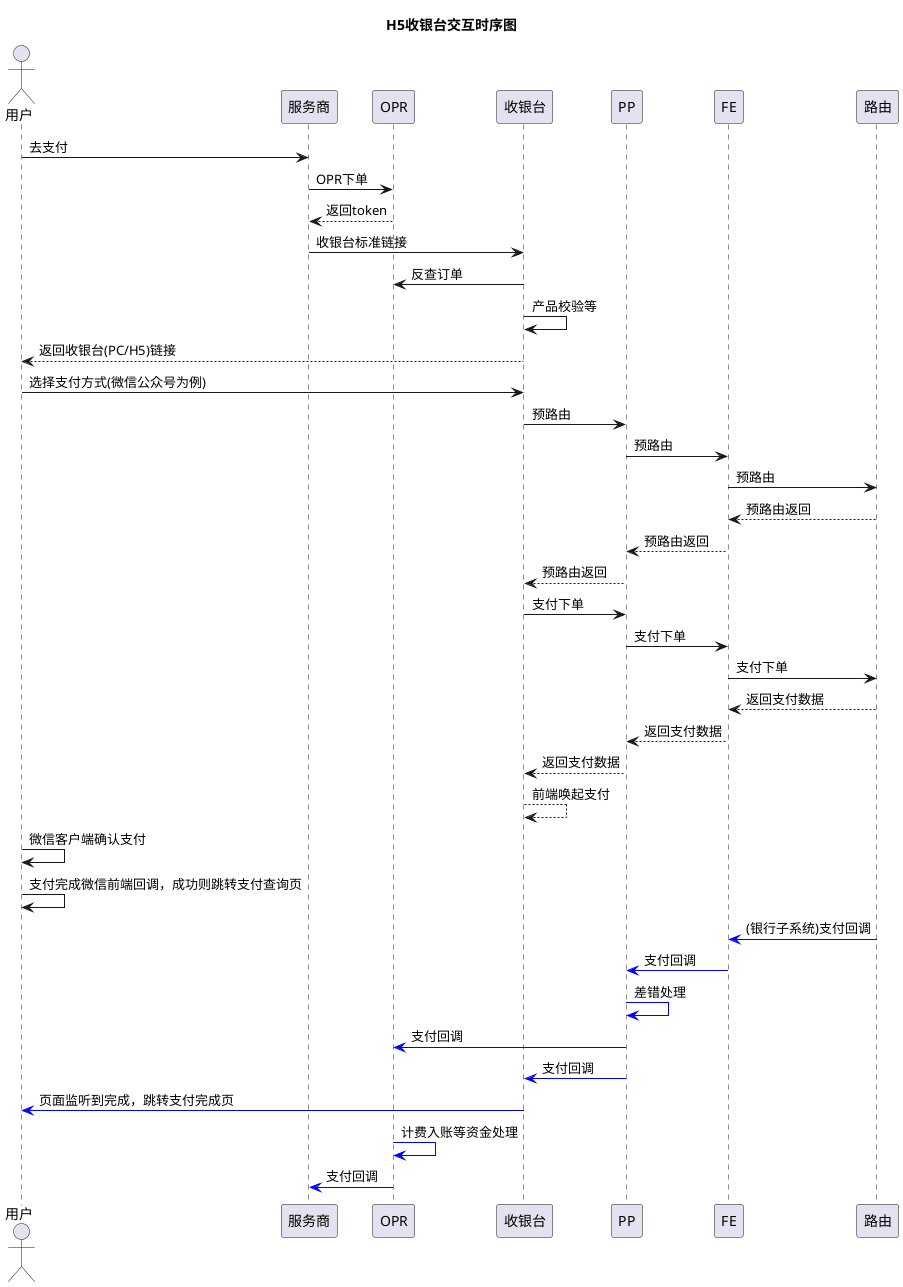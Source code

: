 
@startuml
title H5收银台交互时序图
actor 用户
"用户" -> "服务商" : 去支付
"服务商" -> "OPR" : OPR下单
"OPR" --> "服务商" : 返回token
"服务商" -> "收银台" : 收银台标准链接
"收银台" -> "OPR" : 反查订单
"收银台" -> "收银台" : 产品校验等
"收银台" --> "用户" : 返回收银台(PC/H5)链接

"用户" -> "收银台" : 选择支付方式(微信公众号为例)
"收银台" -> "PP" : 预路由
"PP" -> "FE" : 预路由
"FE" -> "路由" : 预路由
"路由" --> "FE" : 预路由返回
"FE" --> "PP" : 预路由返回
"PP" --> "收银台" : 预路由返回
"收银台" -> "PP" : 支付下单
"PP" -> "FE" : 支付下单
"FE" -> "路由" : 支付下单
"路由" --> "FE" : 返回支付数据
"FE" --> "PP" : 返回支付数据
"PP" --> "收银台" : 返回支付数据
"收银台" --> "收银台" : 前端唤起支付
"用户" -> "用户" : 微信客户端确认支付
"用户" -> "用户" : 支付完成微信前端回调，成功则跳转支付查询页


"路由" -[#blue]> "FE" : (银行子系统)支付回调
"FE" -[#blue]> "PP" : 支付回调
"PP" -[#blue]> "PP" : 差错处理
"PP" -[#blue]> "OPR" : 支付回调
"PP" -[#blue]> "收银台" : 支付回调
"收银台" -[#blue]> "用户" : 页面监听到完成，跳转支付完成页
"OPR" -[#blue]> "OPR" : 计费入账等资金处理
"OPR" -[#blue]> "服务商" : 支付回调
@enduml

@startuml
title 聚合支付API交互时序图
actor 服务商
"服务商" -> "OPR" : OPR下单
"服务商" -> "API收银台" : 支付下单
"API收银台" -> "OPR" : 反查订单
"API收银台" -> "API收银台" : 产品校验等
"API收银台" -> "PP" : (公众号、小程序、生活号)预路由
"PP" -> "FE" : 预路由
"FE" -[#red]> "FE" : 粉丝路由等新零售需求
"FE" -> "路由" : 预路由
"路由" --> "FE" : 预路由返回
"FE" --> "PP" : 预路由返回
"PP" --> "API收银台" : 预路由返回
"API收银台" -> "PP" : 支付下单
"PP" -> "FE" : 支付下单
"FE" -[#red]> "FE" : (无预路由的支付方式)\n粉丝路由等新零售需求
"FE" -> "路由" : 支付下单
"路由" -[#blue]> "FE" : (银行子系统)支付回调
"FE" -[#blue]> "PP" : 支付回调
"PP" -[#blue]> "PP" : 差错处理
"PP" -[#blue]> "OPR" : 支付回调
"OPR" -[#blue]> "OPR" : 计费入账等资金处理
"OPR" -[#blue]> "服务商" : 支付回调
@enduml



=========新零售API收银台
@startuml
actor 服务商
"服务商" -> "新零售" : 支付下单
"新零售" -> "新零售" : 行业线个性化业务
"新零售" -> "中台支付系统" : 支付下单
"中台支付系统" -> "OPR" : 交易下单
"OPR" --> "中台支付系统" : 交易下单返回
"中台支付系统" -> "路由通道" : 支付下单
"路由通道" --> "中台支付系统" : 返回下单结果
"中台支付系统" --> "新零售" : 返回下单结果
"新零售" --> "服务商" : 返回下单结果

"路由通道" -[#blue]> "中台支付系统" : 支付回调
"中台支付系统" -[#blue]> "OPR" : 支付回调
"中台支付系统" -[#blue]> "新零售" : 支付回调(同步状态)
"OPR" -[#blue]> "OPR" : 计费入账等资金处理
"OPR" -[#blue]> "服务商" : 支付回调
@enduml


============1期：粉丝路由解耦

@startuml
title  新零售入网：重复进件业务时序图（同步到FE）
actor 服务商
"服务商" -> "xls-netin" : 公众号配置(重复进件，传入reportId)
"xls-netin" -> "xls-netin" : 生成虚拟商编
"xls-netin" -> "自动报备" : 虚拟商编报备
"自动报备" -> "路由" : 虚拟商编报备
"路由" --> "自动报备" : 报备返回
"自动报备" --> "xls-netin" : 报备返回
"xls-netin" -> "xls-netin" : 粉丝路由关系落库(商编、reportId、虚拟商编等)
"xls-netin" -> "FE" : 同步粉丝路由关系(商编、reportId、虚拟商编等)
"xls-netin" --> "服务商" : 返回配置受理成功

"xls-netin" -> "自动报备" : (定时触发)虚拟商编配置
"自动报备" -> "路由" : 配置
"路由" --> "自动报备" : 配置返回
"自动报备" --> "xls-netin" : 配置返回

"xls-netin" -> "自动报备" : (定时触发)虚拟商编挂靠
"自动报备" -> "路由" : 挂靠
"路由" --> "自动报备" : 挂靠返回
"自动报备" --> "xls-netin" : 挂靠返回
@enduml


@startuml
title  产品中心：聚合支付下单接口时序图
"服务商" -> "收银台" : 支付下单
"收银台" -> "PP" : 支付下单
"PP" -> "FE" : 支付下单
"FE" -> "FE" : 粉丝路由
"FE" -> "路由" : 支付下单
"路由" --> "FE" : 返回下单结果
"FE" --> "PP" : 返回下单结果
"PP" --> "收银台" : 返回下单结果
"收银台" --> "服务商" : 返回下单结果
@enduml

@startuml
title  产品中心-新零售：聚合支付下单接口时序图
"服务商" -> "收银台" : 支付下单
"收银台" -> "PP" : 支付下单
"PP" -> "FE" : 支付下单
"FE" -> "xls-netin" : 调用粉丝路由接口
"xls-netin" -> "FE" : 返回粉丝路由结果
"FE" -> "路由" : 支付下单
"路由" --> "FE" : 返回下单结果
"FE" --> "PP" : 返回下单结果
"PP" --> "收银台" : 返回下单结果
"收银台" --> "服务商" : 返回下单结果
@enduml
